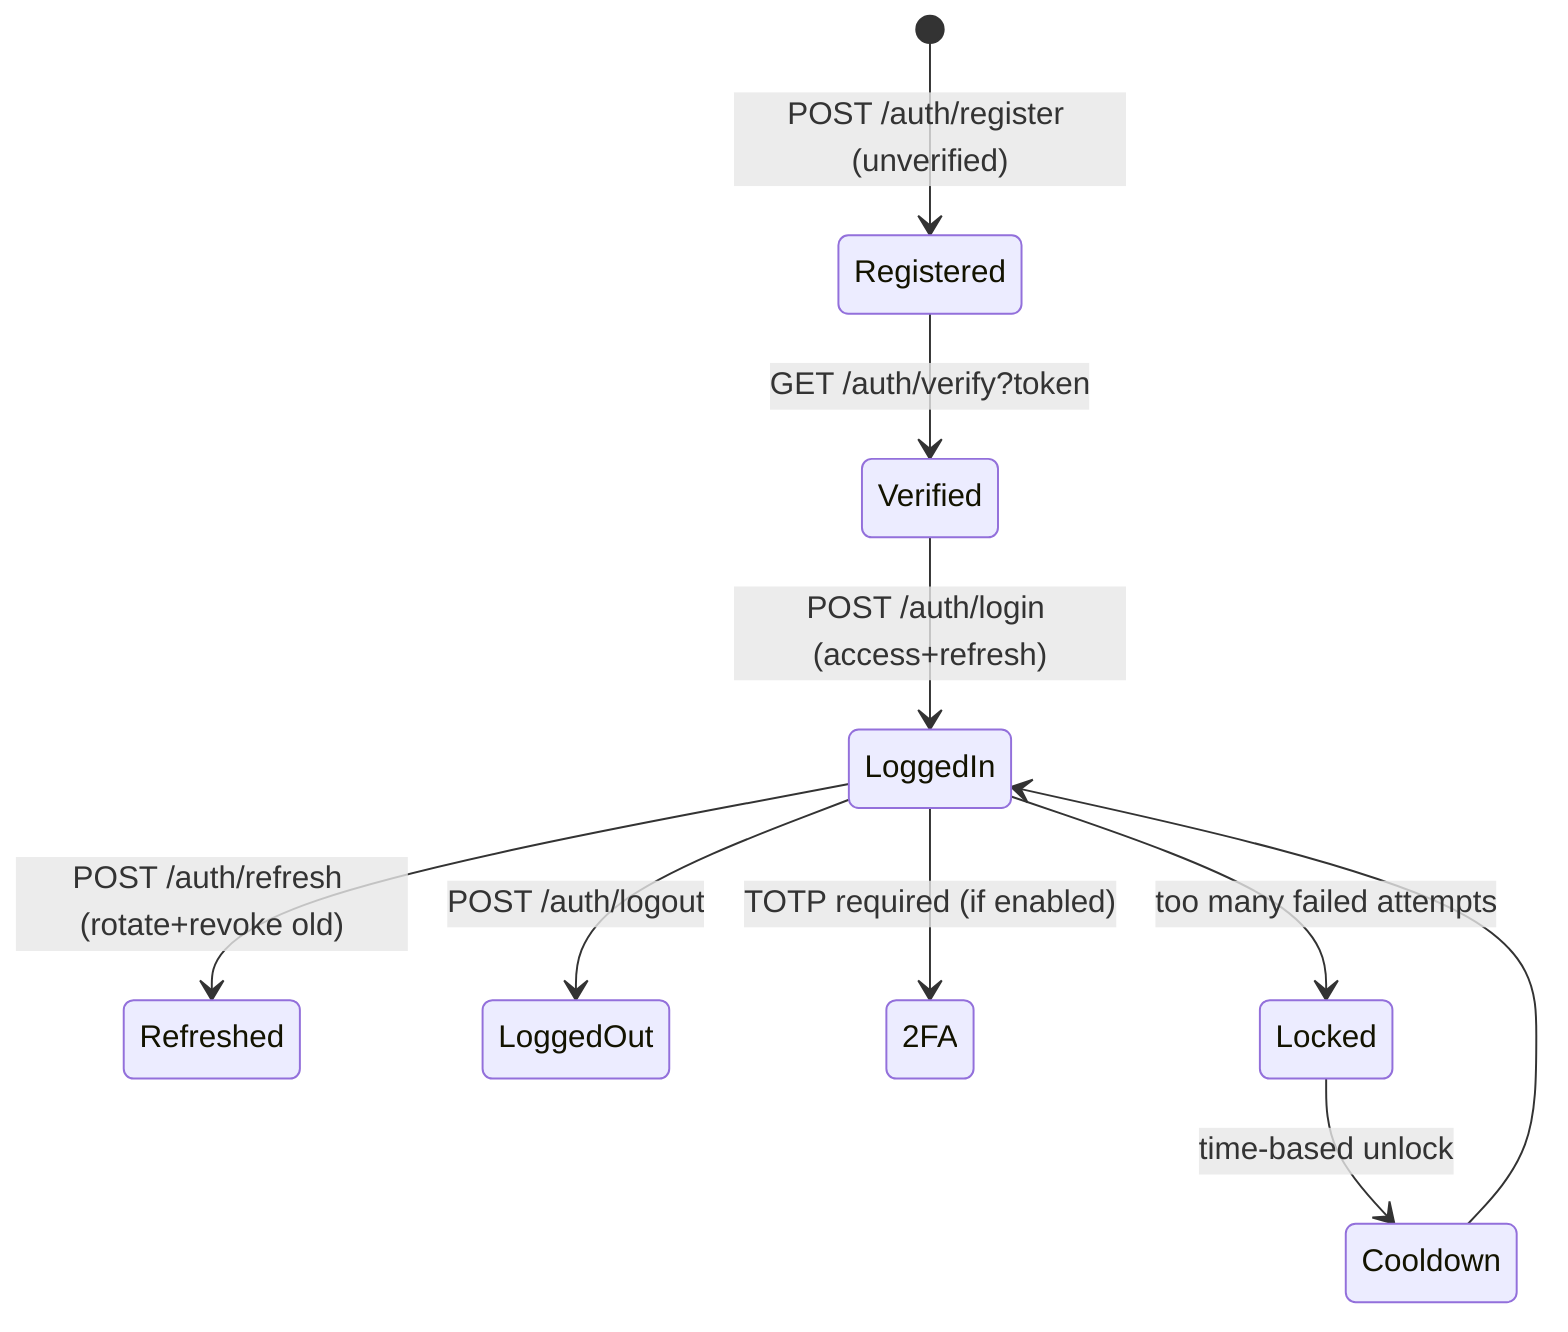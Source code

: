 stateDiagram-v2
    [*] --> Registered: POST /auth/register (unverified)
    Registered --> Verified: GET /auth/verify?token
    Verified --> LoggedIn: POST /auth/login (access+refresh)
    LoggedIn --> Refreshed: POST /auth/refresh (rotate+revoke old)
    LoggedIn --> LoggedOut: POST /auth/logout
    LoggedIn --> 2FA: TOTP required (if enabled)
    LoggedIn --> Locked: too many failed attempts
    Locked --> Cooldown: time-based unlock
    Cooldown --> LoggedIn
